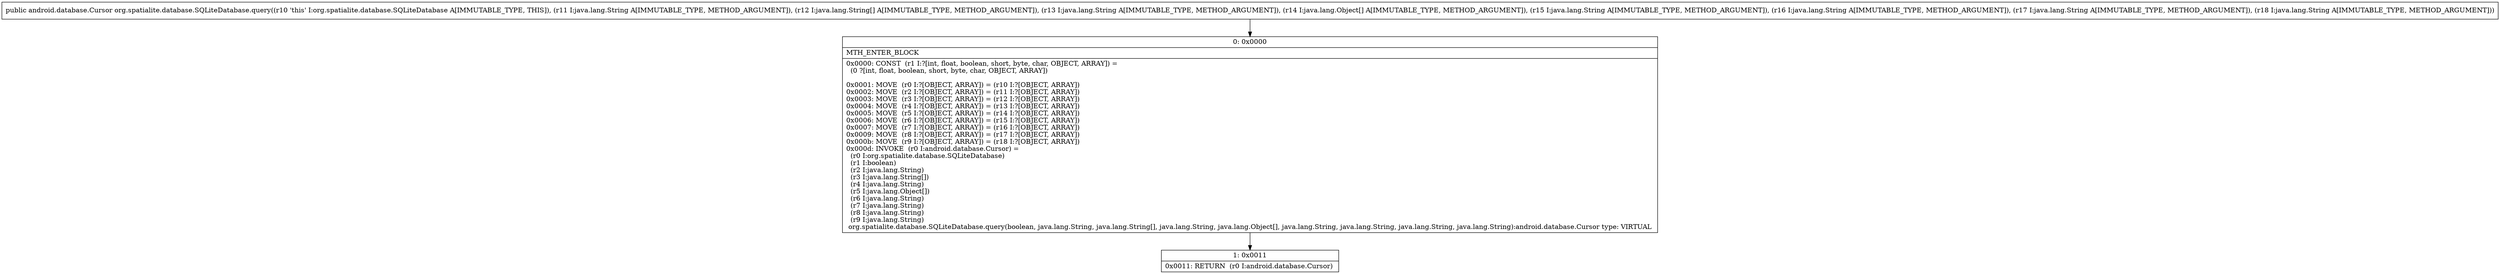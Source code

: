digraph "CFG fororg.spatialite.database.SQLiteDatabase.query(Ljava\/lang\/String;[Ljava\/lang\/String;Ljava\/lang\/String;[Ljava\/lang\/Object;Ljava\/lang\/String;Ljava\/lang\/String;Ljava\/lang\/String;Ljava\/lang\/String;)Landroid\/database\/Cursor;" {
Node_0 [shape=record,label="{0\:\ 0x0000|MTH_ENTER_BLOCK\l|0x0000: CONST  (r1 I:?[int, float, boolean, short, byte, char, OBJECT, ARRAY]) = \l  (0 ?[int, float, boolean, short, byte, char, OBJECT, ARRAY])\l \l0x0001: MOVE  (r0 I:?[OBJECT, ARRAY]) = (r10 I:?[OBJECT, ARRAY]) \l0x0002: MOVE  (r2 I:?[OBJECT, ARRAY]) = (r11 I:?[OBJECT, ARRAY]) \l0x0003: MOVE  (r3 I:?[OBJECT, ARRAY]) = (r12 I:?[OBJECT, ARRAY]) \l0x0004: MOVE  (r4 I:?[OBJECT, ARRAY]) = (r13 I:?[OBJECT, ARRAY]) \l0x0005: MOVE  (r5 I:?[OBJECT, ARRAY]) = (r14 I:?[OBJECT, ARRAY]) \l0x0006: MOVE  (r6 I:?[OBJECT, ARRAY]) = (r15 I:?[OBJECT, ARRAY]) \l0x0007: MOVE  (r7 I:?[OBJECT, ARRAY]) = (r16 I:?[OBJECT, ARRAY]) \l0x0009: MOVE  (r8 I:?[OBJECT, ARRAY]) = (r17 I:?[OBJECT, ARRAY]) \l0x000b: MOVE  (r9 I:?[OBJECT, ARRAY]) = (r18 I:?[OBJECT, ARRAY]) \l0x000d: INVOKE  (r0 I:android.database.Cursor) = \l  (r0 I:org.spatialite.database.SQLiteDatabase)\l  (r1 I:boolean)\l  (r2 I:java.lang.String)\l  (r3 I:java.lang.String[])\l  (r4 I:java.lang.String)\l  (r5 I:java.lang.Object[])\l  (r6 I:java.lang.String)\l  (r7 I:java.lang.String)\l  (r8 I:java.lang.String)\l  (r9 I:java.lang.String)\l org.spatialite.database.SQLiteDatabase.query(boolean, java.lang.String, java.lang.String[], java.lang.String, java.lang.Object[], java.lang.String, java.lang.String, java.lang.String, java.lang.String):android.database.Cursor type: VIRTUAL \l}"];
Node_1 [shape=record,label="{1\:\ 0x0011|0x0011: RETURN  (r0 I:android.database.Cursor) \l}"];
MethodNode[shape=record,label="{public android.database.Cursor org.spatialite.database.SQLiteDatabase.query((r10 'this' I:org.spatialite.database.SQLiteDatabase A[IMMUTABLE_TYPE, THIS]), (r11 I:java.lang.String A[IMMUTABLE_TYPE, METHOD_ARGUMENT]), (r12 I:java.lang.String[] A[IMMUTABLE_TYPE, METHOD_ARGUMENT]), (r13 I:java.lang.String A[IMMUTABLE_TYPE, METHOD_ARGUMENT]), (r14 I:java.lang.Object[] A[IMMUTABLE_TYPE, METHOD_ARGUMENT]), (r15 I:java.lang.String A[IMMUTABLE_TYPE, METHOD_ARGUMENT]), (r16 I:java.lang.String A[IMMUTABLE_TYPE, METHOD_ARGUMENT]), (r17 I:java.lang.String A[IMMUTABLE_TYPE, METHOD_ARGUMENT]), (r18 I:java.lang.String A[IMMUTABLE_TYPE, METHOD_ARGUMENT])) }"];
MethodNode -> Node_0;
Node_0 -> Node_1;
}

